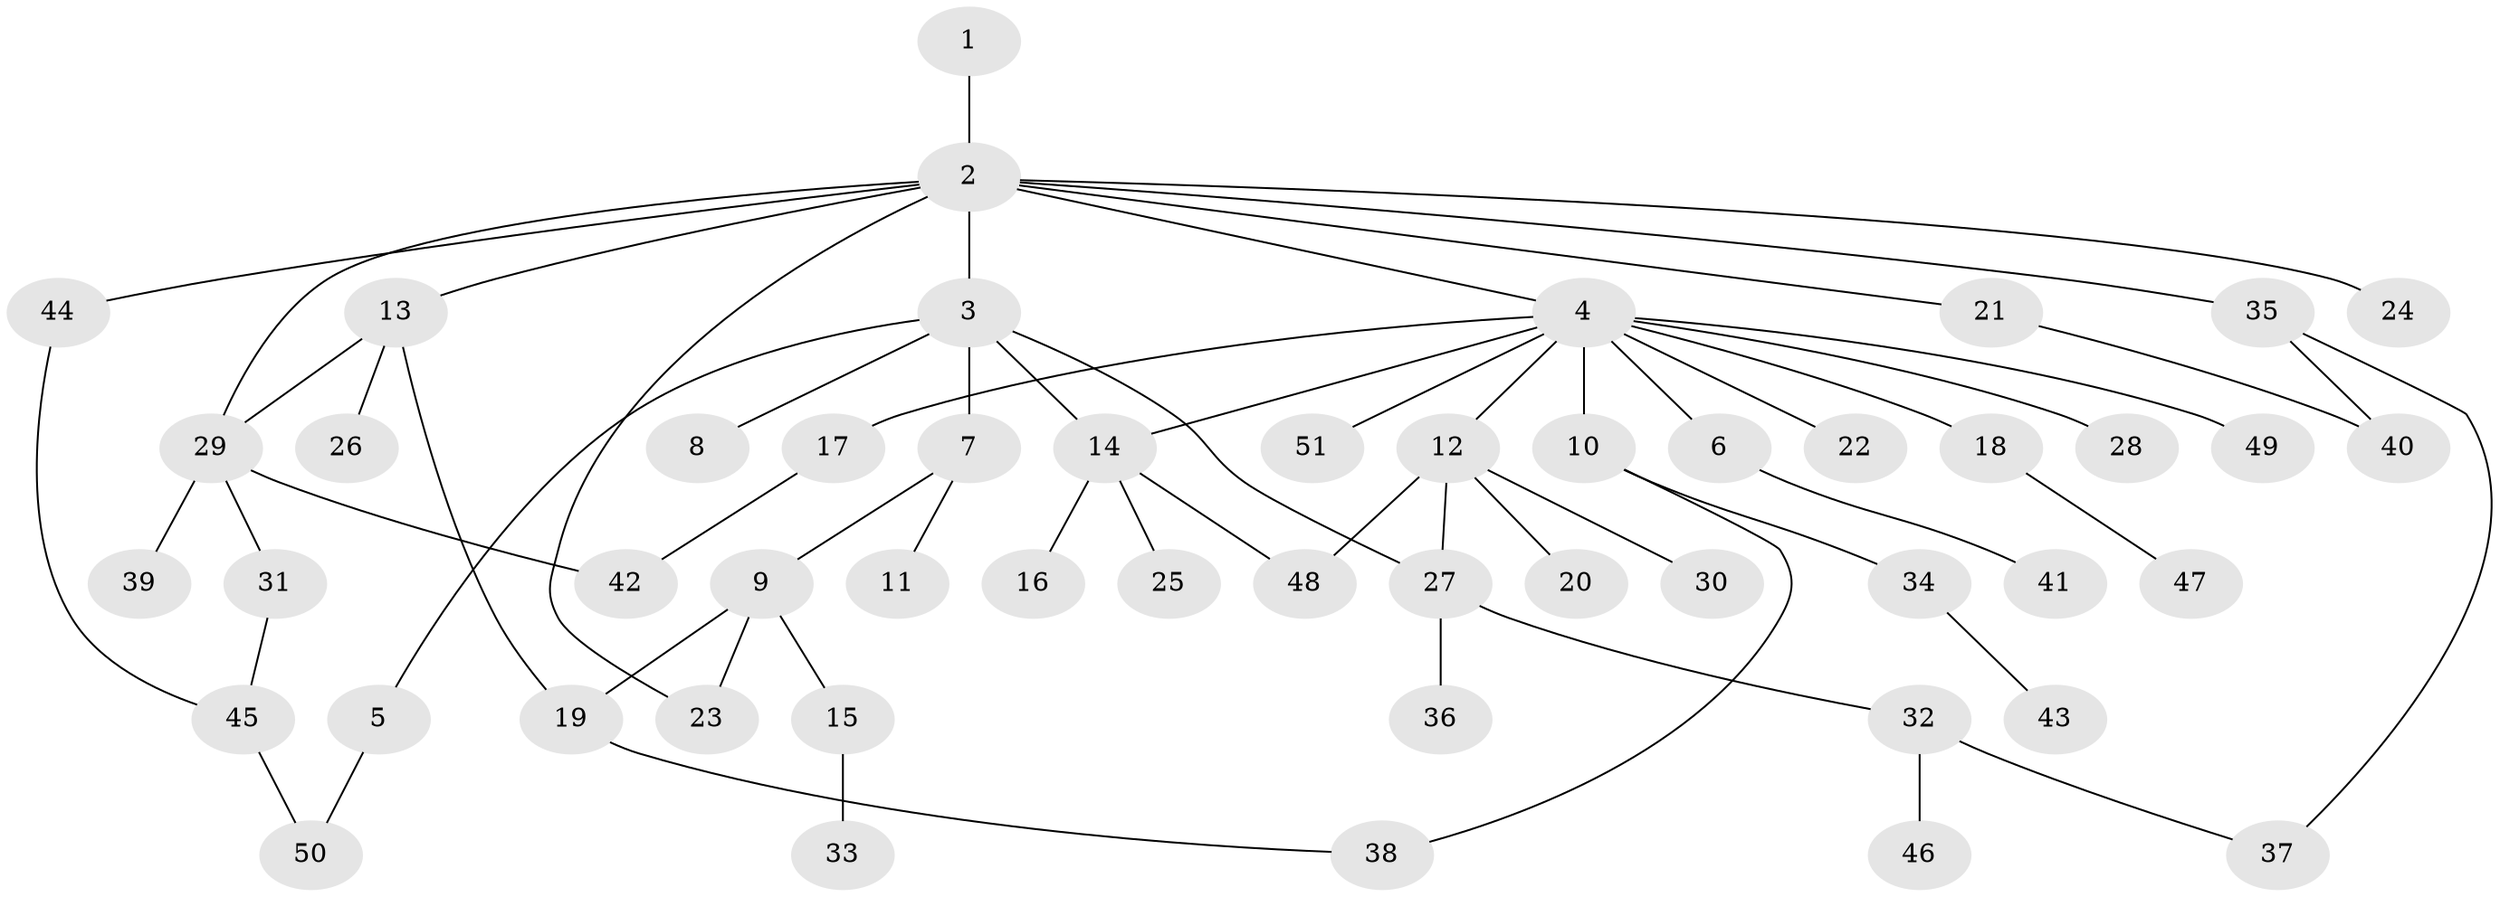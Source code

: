 // Generated by graph-tools (version 1.1) at 2025/25/03/09/25 03:25:58]
// undirected, 51 vertices, 62 edges
graph export_dot {
graph [start="1"]
  node [color=gray90,style=filled];
  1;
  2;
  3;
  4;
  5;
  6;
  7;
  8;
  9;
  10;
  11;
  12;
  13;
  14;
  15;
  16;
  17;
  18;
  19;
  20;
  21;
  22;
  23;
  24;
  25;
  26;
  27;
  28;
  29;
  30;
  31;
  32;
  33;
  34;
  35;
  36;
  37;
  38;
  39;
  40;
  41;
  42;
  43;
  44;
  45;
  46;
  47;
  48;
  49;
  50;
  51;
  1 -- 2;
  2 -- 3;
  2 -- 4;
  2 -- 13;
  2 -- 21;
  2 -- 23;
  2 -- 24;
  2 -- 29;
  2 -- 35;
  2 -- 44;
  3 -- 5;
  3 -- 7;
  3 -- 8;
  3 -- 14;
  3 -- 27;
  4 -- 6;
  4 -- 10;
  4 -- 12;
  4 -- 14;
  4 -- 17;
  4 -- 18;
  4 -- 22;
  4 -- 28;
  4 -- 49;
  4 -- 51;
  5 -- 50;
  6 -- 41;
  7 -- 9;
  7 -- 11;
  9 -- 15;
  9 -- 19;
  9 -- 23;
  10 -- 34;
  10 -- 38;
  12 -- 20;
  12 -- 27;
  12 -- 30;
  12 -- 48;
  13 -- 19;
  13 -- 26;
  13 -- 29;
  14 -- 16;
  14 -- 25;
  14 -- 48;
  15 -- 33;
  17 -- 42;
  18 -- 47;
  19 -- 38;
  21 -- 40;
  27 -- 32;
  27 -- 36;
  29 -- 31;
  29 -- 39;
  29 -- 42;
  31 -- 45;
  32 -- 37;
  32 -- 46;
  34 -- 43;
  35 -- 37;
  35 -- 40;
  44 -- 45;
  45 -- 50;
}
